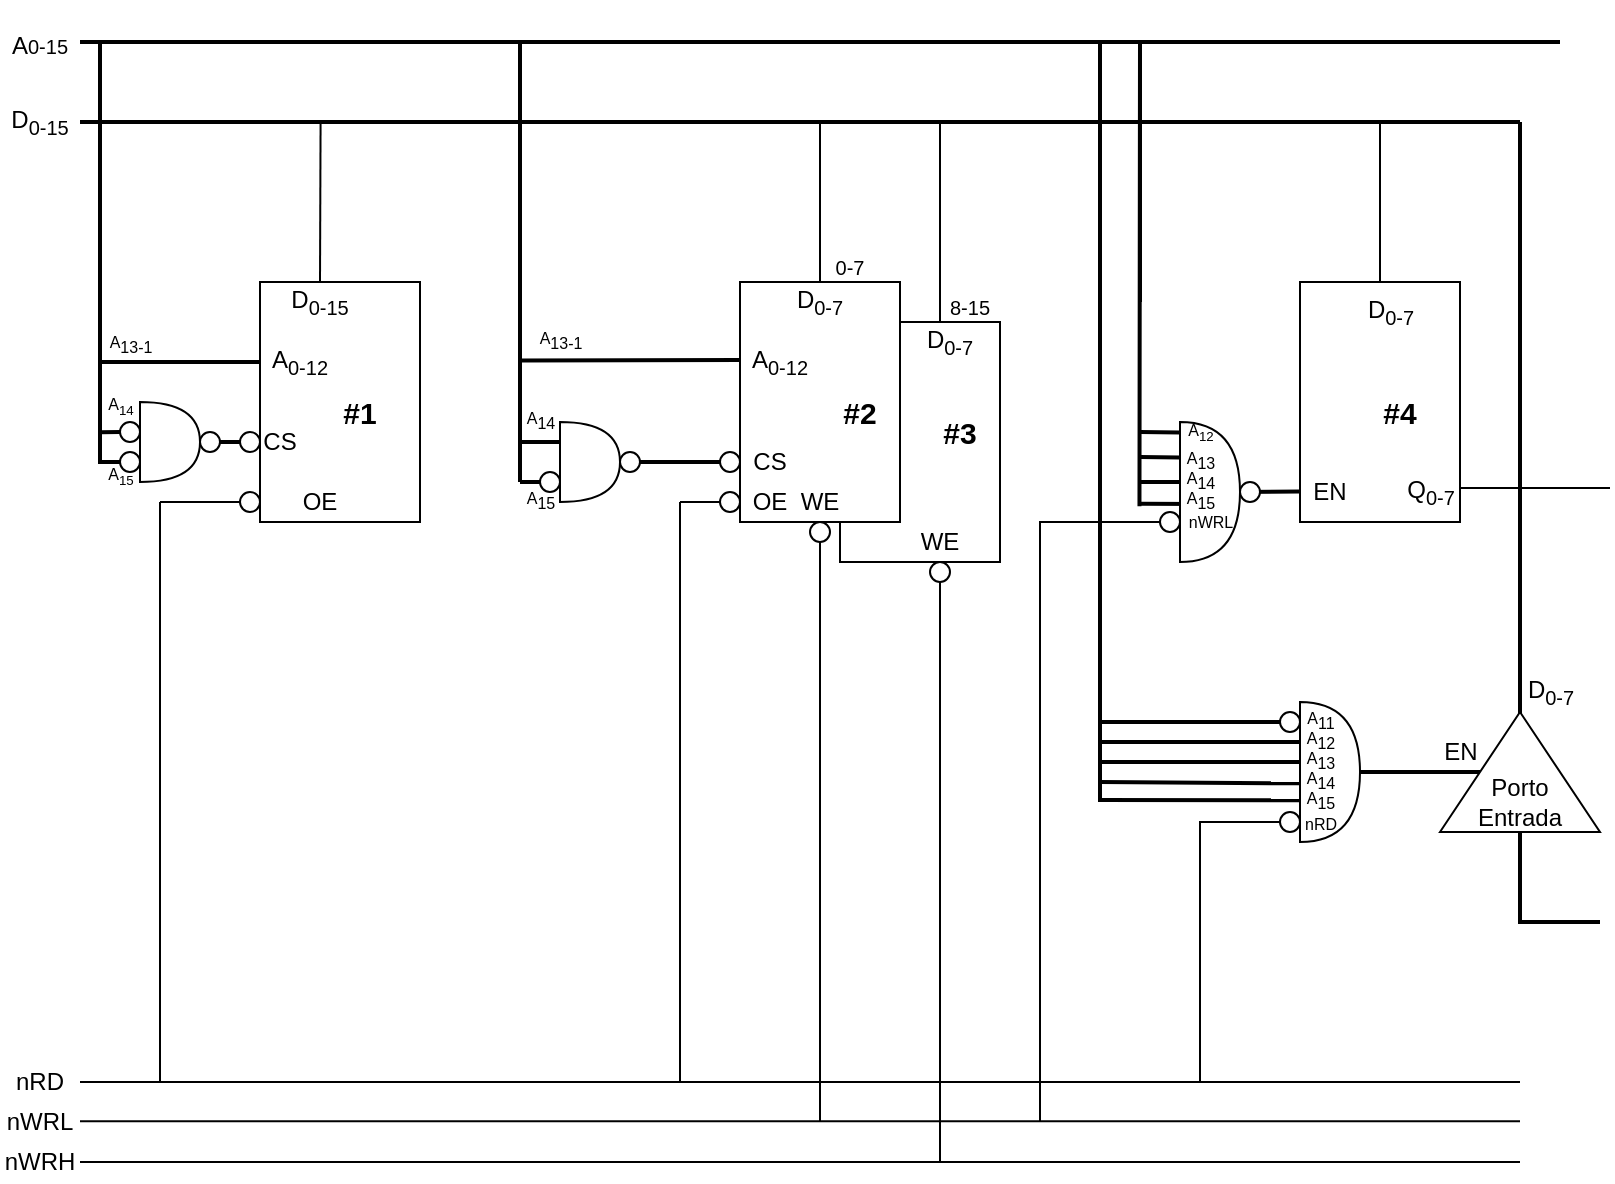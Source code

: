 <mxfile version="21.3.0" type="device">
  <diagram name="Page-1" id="R2PDrxdQ1mhhKWqaIksi">
    <mxGraphModel dx="1274" dy="756" grid="0" gridSize="10" guides="1" tooltips="1" connect="1" arrows="1" fold="1" page="0" pageScale="1" pageWidth="827" pageHeight="1169" math="0" shadow="0">
      <root>
        <mxCell id="0" />
        <mxCell id="1" parent="0" />
        <mxCell id="FfAWD8UeeB69dAOk08Cy-68" value="" style="endArrow=none;html=1;rounded=0;strokeWidth=2;entryX=0.003;entryY=0.429;entryDx=0;entryDy=0;entryPerimeter=0;" parent="1" edge="1" target="FfAWD8UeeB69dAOk08Cy-64">
          <mxGeometry width="50" height="50" relative="1" as="geometry">
            <mxPoint x="680" y="440" as="sourcePoint" />
            <mxPoint x="750" y="440" as="targetPoint" />
          </mxGeometry>
        </mxCell>
        <mxCell id="FfAWD8UeeB69dAOk08Cy-56" value="" style="endArrow=none;html=1;rounded=0;strokeWidth=2;exitX=1;exitY=0.5;exitDx=0;exitDy=0;exitPerimeter=0;entryX=-0.003;entryY=0.873;entryDx=0;entryDy=0;entryPerimeter=0;" parent="1" source="FfAWD8UeeB69dAOk08Cy-46" target="FfAWD8UeeB69dAOk08Cy-4" edge="1">
          <mxGeometry width="50" height="50" relative="1" as="geometry">
            <mxPoint x="765" y="289.31" as="sourcePoint" />
            <mxPoint x="760" y="295" as="targetPoint" />
          </mxGeometry>
        </mxCell>
        <mxCell id="FfAWD8UeeB69dAOk08Cy-53" value="" style="endArrow=none;html=1;rounded=0;strokeWidth=2;" parent="1" edge="1">
          <mxGeometry width="50" height="50" relative="1" as="geometry">
            <mxPoint x="700" y="300" as="sourcePoint" />
            <mxPoint x="730" y="300" as="targetPoint" />
          </mxGeometry>
        </mxCell>
        <mxCell id="FfAWD8UeeB69dAOk08Cy-54" value="" style="endArrow=none;html=1;rounded=0;strokeWidth=2;" parent="1" edge="1">
          <mxGeometry width="50" height="50" relative="1" as="geometry">
            <mxPoint x="700" y="287.5" as="sourcePoint" />
            <mxPoint x="730" y="287.84" as="targetPoint" />
          </mxGeometry>
        </mxCell>
        <mxCell id="FfAWD8UeeB69dAOk08Cy-52" value="" style="endArrow=none;html=1;rounded=0;strokeWidth=2;exitX=0.987;exitY=0.591;exitDx=0;exitDy=0;exitPerimeter=0;" parent="1" edge="1">
          <mxGeometry width="50" height="50" relative="1" as="geometry">
            <mxPoint x="699.74" y="310.854" as="sourcePoint" />
            <mxPoint x="730" y="311" as="targetPoint" />
          </mxGeometry>
        </mxCell>
        <mxCell id="FfAWD8UeeB69dAOk08Cy-1" value="" style="rounded=0;whiteSpace=wrap;html=1;" parent="1" vertex="1">
          <mxGeometry x="260" y="200" width="80" height="120" as="geometry" />
        </mxCell>
        <mxCell id="FfAWD8UeeB69dAOk08Cy-2" value="" style="rounded=0;whiteSpace=wrap;html=1;" parent="1" vertex="1">
          <mxGeometry x="550" y="220" width="80" height="120" as="geometry" />
        </mxCell>
        <mxCell id="FfAWD8UeeB69dAOk08Cy-3" value="" style="rounded=0;whiteSpace=wrap;html=1;" parent="1" vertex="1">
          <mxGeometry x="500" y="200" width="80" height="120" as="geometry" />
        </mxCell>
        <mxCell id="5RwMvg_xWtixHcQHssWJ-29" style="edgeStyle=orthogonalEdgeStyle;rounded=0;orthogonalLoop=1;jettySize=auto;html=1;exitX=1;exitY=0.75;exitDx=0;exitDy=0;endArrow=none;endFill=0;" parent="1" edge="1">
          <mxGeometry relative="1" as="geometry">
            <mxPoint x="935" y="303" as="targetPoint" />
            <mxPoint x="860" y="303" as="sourcePoint" />
          </mxGeometry>
        </mxCell>
        <mxCell id="FfAWD8UeeB69dAOk08Cy-4" value="" style="rounded=0;whiteSpace=wrap;html=1;" parent="1" vertex="1">
          <mxGeometry x="780" y="200" width="80" height="120" as="geometry" />
        </mxCell>
        <mxCell id="FfAWD8UeeB69dAOk08Cy-6" value="" style="strokeWidth=2;html=1;shape=mxgraph.flowchart.annotation_1;align=left;pointerEvents=1;" parent="1" vertex="1">
          <mxGeometry x="180" y="80" width="20" height="210" as="geometry" />
        </mxCell>
        <mxCell id="FfAWD8UeeB69dAOk08Cy-8" value="" style="endArrow=none;html=1;rounded=0;strokeWidth=2;" parent="1" edge="1">
          <mxGeometry width="50" height="50" relative="1" as="geometry">
            <mxPoint x="170" y="120" as="sourcePoint" />
            <mxPoint x="890" y="120" as="targetPoint" />
          </mxGeometry>
        </mxCell>
        <mxCell id="FfAWD8UeeB69dAOk08Cy-10" value="" style="endArrow=none;html=1;rounded=0;strokeWidth=2;" parent="1" edge="1">
          <mxGeometry width="50" height="50" relative="1" as="geometry">
            <mxPoint x="170" y="80" as="sourcePoint" />
            <mxPoint x="910" y="80" as="targetPoint" />
          </mxGeometry>
        </mxCell>
        <mxCell id="FfAWD8UeeB69dAOk08Cy-12" value="" style="endArrow=none;html=1;rounded=0;entryX=0.5;entryY=0;entryDx=0;entryDy=0;" parent="1" target="FfAWD8UeeB69dAOk08Cy-3" edge="1">
          <mxGeometry width="50" height="50" relative="1" as="geometry">
            <mxPoint x="540" y="120" as="sourcePoint" />
            <mxPoint x="440" y="190" as="targetPoint" />
          </mxGeometry>
        </mxCell>
        <mxCell id="FfAWD8UeeB69dAOk08Cy-13" value="" style="endArrow=none;html=1;rounded=0;entryX=0.5;entryY=0;entryDx=0;entryDy=0;" parent="1" edge="1">
          <mxGeometry width="50" height="50" relative="1" as="geometry">
            <mxPoint x="600" y="120" as="sourcePoint" />
            <mxPoint x="600" y="220" as="targetPoint" />
          </mxGeometry>
        </mxCell>
        <mxCell id="FfAWD8UeeB69dAOk08Cy-16" value="" style="strokeWidth=2;html=1;shape=mxgraph.flowchart.annotation_1;align=left;pointerEvents=1;" parent="1" vertex="1">
          <mxGeometry x="390" y="80" height="220" as="geometry" />
        </mxCell>
        <mxCell id="FfAWD8UeeB69dAOk08Cy-19" value="" style="endArrow=none;html=1;rounded=0;entryX=0.5;entryY=0;entryDx=0;entryDy=0;" parent="1" target="FfAWD8UeeB69dAOk08Cy-4" edge="1">
          <mxGeometry width="50" height="50" relative="1" as="geometry">
            <mxPoint x="820" y="120" as="sourcePoint" />
            <mxPoint x="809.29" y="200" as="targetPoint" />
          </mxGeometry>
        </mxCell>
        <mxCell id="FfAWD8UeeB69dAOk08Cy-20" value="" style="endArrow=none;html=1;rounded=0;entryX=0.5;entryY=0;entryDx=0;entryDy=0;strokeWidth=2;" parent="1" target="5RwMvg_xWtixHcQHssWJ-24" edge="1">
          <mxGeometry width="50" height="50" relative="1" as="geometry">
            <mxPoint x="890" y="120" as="sourcePoint" />
            <mxPoint x="890" y="360.0" as="targetPoint" />
          </mxGeometry>
        </mxCell>
        <mxCell id="FfAWD8UeeB69dAOk08Cy-21" value="" style="endArrow=none;html=1;rounded=0;" parent="1" edge="1">
          <mxGeometry width="50" height="50" relative="1" as="geometry">
            <mxPoint x="290.29" y="120" as="sourcePoint" />
            <mxPoint x="290" y="200" as="targetPoint" />
          </mxGeometry>
        </mxCell>
        <mxCell id="FfAWD8UeeB69dAOk08Cy-23" value="" style="endArrow=none;html=1;rounded=0;strokeWidth=2;exitX=0.5;exitY=0;exitDx=0;exitDy=0;exitPerimeter=0;entryX=0;entryY=0.5;entryDx=0;entryDy=0;" parent="1" source="FfAWD8UeeB69dAOk08Cy-27" target="OPhM1rb45kpCFRoYdec_-35" edge="1">
          <mxGeometry width="50" height="50" relative="1" as="geometry">
            <mxPoint x="210" y="240" as="sourcePoint" />
            <mxPoint x="250" y="240" as="targetPoint" />
          </mxGeometry>
        </mxCell>
        <mxCell id="FfAWD8UeeB69dAOk08Cy-26" value="" style="endArrow=none;html=1;rounded=0;strokeWidth=2;entryX=-0.006;entryY=0.665;entryDx=0;entryDy=0;entryPerimeter=0;" parent="1" source="5RwMvg_xWtixHcQHssWJ-45" target="FfAWD8UeeB69dAOk08Cy-1" edge="1">
          <mxGeometry width="50" height="50" relative="1" as="geometry">
            <mxPoint x="230" y="279.29" as="sourcePoint" />
            <mxPoint x="250" y="279" as="targetPoint" />
            <Array as="points" />
          </mxGeometry>
        </mxCell>
        <mxCell id="FfAWD8UeeB69dAOk08Cy-27" value="" style="strokeWidth=2;html=1;shape=mxgraph.flowchart.annotation_1;align=left;pointerEvents=1;" parent="1" vertex="1">
          <mxGeometry x="180" y="240" height="50" as="geometry" />
        </mxCell>
        <mxCell id="FfAWD8UeeB69dAOk08Cy-28" value="" style="endArrow=none;html=1;rounded=0;strokeWidth=2;exitX=0.121;exitY=0.737;exitDx=0;exitDy=0;exitPerimeter=0;" parent="1" source="FfAWD8UeeB69dAOk08Cy-24" edge="1">
          <mxGeometry width="50" height="50" relative="1" as="geometry">
            <mxPoint x="210" y="430" as="sourcePoint" />
            <mxPoint x="220" y="277" as="targetPoint" />
            <Array as="points" />
          </mxGeometry>
        </mxCell>
        <mxCell id="FfAWD8UeeB69dAOk08Cy-30" value="" style="endArrow=none;html=1;rounded=0;strokeWidth=2;" parent="1" source="FfAWD8UeeB69dAOk08Cy-34" target="FfAWD8UeeB69dAOk08Cy-24" edge="1">
          <mxGeometry width="50" height="50" relative="1" as="geometry">
            <mxPoint x="230" y="279.29" as="sourcePoint" />
            <mxPoint x="250" y="279" as="targetPoint" />
            <Array as="points" />
          </mxGeometry>
        </mxCell>
        <mxCell id="FfAWD8UeeB69dAOk08Cy-31" value="" style="endArrow=none;html=1;rounded=0;strokeWidth=2;exitX=0;exitY=0.703;exitDx=0;exitDy=0;exitPerimeter=0;entryX=0;entryY=0.5;entryDx=0;entryDy=0;" parent="1" source="FfAWD8UeeB69dAOk08Cy-27" target="FfAWD8UeeB69dAOk08Cy-33" edge="1">
          <mxGeometry width="50" height="50" relative="1" as="geometry">
            <mxPoint x="192" y="277" as="sourcePoint" />
            <mxPoint x="220" y="277" as="targetPoint" />
            <Array as="points" />
          </mxGeometry>
        </mxCell>
        <mxCell id="FfAWD8UeeB69dAOk08Cy-24" value="" style="shape=or;whiteSpace=wrap;html=1;" parent="1" vertex="1">
          <mxGeometry x="200" y="260" width="30" height="40" as="geometry" />
        </mxCell>
        <mxCell id="FfAWD8UeeB69dAOk08Cy-32" value="" style="ellipse;whiteSpace=wrap;html=1;aspect=fixed;" parent="1" vertex="1">
          <mxGeometry x="190" y="285" width="10" height="10" as="geometry" />
        </mxCell>
        <mxCell id="FfAWD8UeeB69dAOk08Cy-33" value="" style="ellipse;whiteSpace=wrap;html=1;aspect=fixed;" parent="1" vertex="1">
          <mxGeometry x="190" y="270" width="10" height="10" as="geometry" />
        </mxCell>
        <mxCell id="FfAWD8UeeB69dAOk08Cy-35" value="" style="endArrow=none;html=1;rounded=0;strokeWidth=2;" parent="1" target="FfAWD8UeeB69dAOk08Cy-34" edge="1">
          <mxGeometry width="50" height="50" relative="1" as="geometry">
            <mxPoint x="230" y="279.29" as="sourcePoint" />
            <mxPoint x="230" y="279" as="targetPoint" />
            <Array as="points" />
          </mxGeometry>
        </mxCell>
        <mxCell id="FfAWD8UeeB69dAOk08Cy-37" value="" style="shape=or;whiteSpace=wrap;html=1;" parent="1" vertex="1">
          <mxGeometry x="410" y="270" width="30" height="40" as="geometry" />
        </mxCell>
        <mxCell id="FfAWD8UeeB69dAOk08Cy-38" value="" style="endArrow=none;html=1;rounded=0;strokeWidth=2;" parent="1" edge="1">
          <mxGeometry width="50" height="50" relative="1" as="geometry">
            <mxPoint x="390" y="280" as="sourcePoint" />
            <mxPoint x="410" y="280" as="targetPoint" />
            <Array as="points">
              <mxPoint x="400" y="280" />
            </Array>
          </mxGeometry>
        </mxCell>
        <mxCell id="FD9hYb9DDB--mBPRf5bZ-8" style="edgeStyle=orthogonalEdgeStyle;rounded=0;orthogonalLoop=1;jettySize=auto;html=1;endArrow=none;endFill=0;strokeWidth=2;" edge="1" parent="1" source="FfAWD8UeeB69dAOk08Cy-39">
          <mxGeometry relative="1" as="geometry">
            <mxPoint x="390" y="300" as="targetPoint" />
            <Array as="points">
              <mxPoint x="390" y="300" />
              <mxPoint x="390" y="300" />
            </Array>
          </mxGeometry>
        </mxCell>
        <mxCell id="FfAWD8UeeB69dAOk08Cy-39" value="" style="ellipse;whiteSpace=wrap;html=1;aspect=fixed;" parent="1" vertex="1">
          <mxGeometry x="400" y="295" width="10" height="10" as="geometry" />
        </mxCell>
        <mxCell id="FfAWD8UeeB69dAOk08Cy-45" value="" style="endArrow=none;html=1;rounded=0;strokeWidth=2;exitX=0.5;exitY=0;exitDx=0;exitDy=0;exitPerimeter=0;" parent="1" edge="1">
          <mxGeometry width="50" height="50" relative="1" as="geometry">
            <mxPoint x="390" y="239.31" as="sourcePoint" />
            <mxPoint x="500" y="239" as="targetPoint" />
          </mxGeometry>
        </mxCell>
        <mxCell id="FfAWD8UeeB69dAOk08Cy-50" value="" style="endArrow=none;html=1;rounded=0;strokeWidth=2;entryX=0;entryY=1;entryDx=0;entryDy=0;entryPerimeter=0;exitX=0.987;exitY=0.589;exitDx=0;exitDy=0;exitPerimeter=0;" parent="1" edge="1">
          <mxGeometry width="50" height="50" relative="1" as="geometry">
            <mxPoint x="699.74" y="312.066" as="sourcePoint" />
            <mxPoint x="700" y="210" as="targetPoint" />
            <Array as="points">
              <mxPoint x="700" y="80" />
            </Array>
          </mxGeometry>
        </mxCell>
        <mxCell id="FfAWD8UeeB69dAOk08Cy-61" value="" style="endArrow=none;html=1;rounded=0;strokeWidth=2;entryX=-0.007;entryY=0.581;entryDx=0;entryDy=0;entryPerimeter=0;" parent="1" edge="1" target="FfAWD8UeeB69dAOk08Cy-64">
          <mxGeometry width="50" height="50" relative="1" as="geometry">
            <mxPoint x="680" y="450" as="sourcePoint" />
            <mxPoint x="780" y="450.9" as="targetPoint" />
          </mxGeometry>
        </mxCell>
        <mxCell id="FfAWD8UeeB69dAOk08Cy-62" value="" style="endArrow=none;html=1;rounded=0;strokeWidth=2;entryX=0.007;entryY=0.286;entryDx=0;entryDy=0;entryPerimeter=0;" parent="1" edge="1" target="FfAWD8UeeB69dAOk08Cy-64">
          <mxGeometry width="50" height="50" relative="1" as="geometry">
            <mxPoint x="680" y="430" as="sourcePoint" />
            <mxPoint x="780" y="434.81" as="targetPoint" />
            <Array as="points">
              <mxPoint x="730" y="430" />
            </Array>
          </mxGeometry>
        </mxCell>
        <mxCell id="FfAWD8UeeB69dAOk08Cy-63" value="" style="endArrow=none;html=1;rounded=0;strokeWidth=2;" parent="1" edge="1">
          <mxGeometry width="50" height="50" relative="1" as="geometry">
            <mxPoint x="680" y="459" as="sourcePoint" />
            <mxPoint x="787.52" y="459.15" as="targetPoint" />
          </mxGeometry>
        </mxCell>
        <mxCell id="FfAWD8UeeB69dAOk08Cy-64" value="" style="shape=or;whiteSpace=wrap;html=1;" parent="1" vertex="1">
          <mxGeometry x="780" y="410" width="30" height="70" as="geometry" />
        </mxCell>
        <mxCell id="OPhM1rb45kpCFRoYdec_-1" value="" style="endArrow=none;html=1;rounded=0;" parent="1" edge="1">
          <mxGeometry width="50" height="50" relative="1" as="geometry">
            <mxPoint x="890" y="600" as="sourcePoint" />
            <mxPoint x="170" y="600" as="targetPoint" />
          </mxGeometry>
        </mxCell>
        <mxCell id="OPhM1rb45kpCFRoYdec_-2" value="" style="endArrow=none;html=1;rounded=0;" parent="1" edge="1">
          <mxGeometry width="50" height="50" relative="1" as="geometry">
            <mxPoint x="890" y="619.57" as="sourcePoint" />
            <mxPoint x="170" y="619.57" as="targetPoint" />
          </mxGeometry>
        </mxCell>
        <mxCell id="OPhM1rb45kpCFRoYdec_-3" value="" style="endArrow=none;html=1;rounded=0;" parent="1" edge="1">
          <mxGeometry width="50" height="50" relative="1" as="geometry">
            <mxPoint x="890" y="640" as="sourcePoint" />
            <mxPoint x="170" y="640" as="targetPoint" />
          </mxGeometry>
        </mxCell>
        <mxCell id="OPhM1rb45kpCFRoYdec_-4" value="nRD" style="text;html=1;strokeColor=none;fillColor=none;align=center;verticalAlign=middle;whiteSpace=wrap;rounded=0;" parent="1" vertex="1">
          <mxGeometry x="130" y="590" width="40" height="20" as="geometry" />
        </mxCell>
        <mxCell id="OPhM1rb45kpCFRoYdec_-5" value="nWRL" style="text;html=1;strokeColor=none;fillColor=none;align=center;verticalAlign=middle;whiteSpace=wrap;rounded=0;" parent="1" vertex="1">
          <mxGeometry x="130" y="610" width="40" height="20" as="geometry" />
        </mxCell>
        <mxCell id="OPhM1rb45kpCFRoYdec_-6" value="nWRH" style="text;html=1;strokeColor=none;fillColor=none;align=center;verticalAlign=middle;whiteSpace=wrap;rounded=0;" parent="1" vertex="1">
          <mxGeometry x="130" y="630" width="40" height="20" as="geometry" />
        </mxCell>
        <mxCell id="OPhM1rb45kpCFRoYdec_-8" value="&lt;p class=&quot;MsoNormal&quot;&gt;D&lt;sub&gt;0-15&lt;/sub&gt;&lt;/p&gt;" style="text;html=1;strokeColor=none;fillColor=none;align=center;verticalAlign=middle;whiteSpace=wrap;rounded=0;" parent="1" vertex="1">
          <mxGeometry x="130" y="110" width="40" height="20" as="geometry" />
        </mxCell>
        <mxCell id="OPhM1rb45kpCFRoYdec_-9" value="&lt;p class=&quot;MsoNormal&quot;&gt;&lt;sub&gt;&lt;span style=&quot;font-size: 12px;&quot;&gt;A&lt;/span&gt;0-15&lt;/sub&gt;&lt;/p&gt;" style="text;html=1;strokeColor=none;fillColor=none;align=center;verticalAlign=middle;whiteSpace=wrap;rounded=0;" parent="1" vertex="1">
          <mxGeometry x="130" y="70" width="40" height="20" as="geometry" />
        </mxCell>
        <mxCell id="OPhM1rb45kpCFRoYdec_-10" value="" style="endArrow=none;html=1;rounded=0;" parent="1" edge="1">
          <mxGeometry width="50" height="50" relative="1" as="geometry">
            <mxPoint x="210" y="600" as="sourcePoint" />
            <mxPoint x="210" y="310" as="targetPoint" />
          </mxGeometry>
        </mxCell>
        <mxCell id="OPhM1rb45kpCFRoYdec_-11" value="" style="endArrow=none;html=1;rounded=0;" parent="1" source="OPhM1rb45kpCFRoYdec_-12" edge="1">
          <mxGeometry width="50" height="50" relative="1" as="geometry">
            <mxPoint x="210" y="310" as="sourcePoint" />
            <mxPoint x="250" y="310" as="targetPoint" />
          </mxGeometry>
        </mxCell>
        <mxCell id="OPhM1rb45kpCFRoYdec_-13" value="" style="endArrow=none;html=1;rounded=0;" parent="1" target="OPhM1rb45kpCFRoYdec_-22" edge="1" source="OPhM1rb45kpCFRoYdec_-12">
          <mxGeometry width="50" height="50" relative="1" as="geometry">
            <mxPoint x="210" y="310" as="sourcePoint" />
            <mxPoint x="255" y="315" as="targetPoint" />
          </mxGeometry>
        </mxCell>
        <mxCell id="OPhM1rb45kpCFRoYdec_-14" value="" style="endArrow=none;html=1;rounded=0;" parent="1" source="OPhM1rb45kpCFRoYdec_-25" edge="1">
          <mxGeometry width="50" height="50" relative="1" as="geometry">
            <mxPoint x="540" y="620" as="sourcePoint" />
            <mxPoint x="539.57" y="320" as="targetPoint" />
          </mxGeometry>
        </mxCell>
        <mxCell id="OPhM1rb45kpCFRoYdec_-17" value="&lt;sub&gt;0-7&lt;/sub&gt;" style="text;html=1;strokeColor=none;fillColor=none;align=center;verticalAlign=middle;whiteSpace=wrap;rounded=0;" parent="1" vertex="1">
          <mxGeometry x="540" y="185" width="30" height="10" as="geometry" />
        </mxCell>
        <mxCell id="OPhM1rb45kpCFRoYdec_-18" value="&lt;sub&gt;8-15&lt;/sub&gt;" style="text;html=1;strokeColor=none;fillColor=none;align=center;verticalAlign=middle;whiteSpace=wrap;rounded=0;" parent="1" vertex="1">
          <mxGeometry x="600" y="200" width="30" height="20" as="geometry" />
        </mxCell>
        <mxCell id="OPhM1rb45kpCFRoYdec_-21" value="CS" style="text;html=1;strokeColor=none;fillColor=none;align=center;verticalAlign=middle;whiteSpace=wrap;rounded=0;" parent="1" vertex="1">
          <mxGeometry x="240" y="265" width="60" height="30" as="geometry" />
        </mxCell>
        <mxCell id="OPhM1rb45kpCFRoYdec_-22" value="OE" style="text;html=1;strokeColor=none;fillColor=none;align=center;verticalAlign=middle;whiteSpace=wrap;rounded=0;" parent="1" vertex="1">
          <mxGeometry x="260" y="295" width="60" height="30" as="geometry" />
        </mxCell>
        <mxCell id="OPhM1rb45kpCFRoYdec_-23" value="OE" style="text;html=1;strokeColor=none;fillColor=none;align=center;verticalAlign=middle;whiteSpace=wrap;rounded=0;" parent="1" vertex="1">
          <mxGeometry x="500" y="300" width="30" height="20" as="geometry" />
        </mxCell>
        <mxCell id="OPhM1rb45kpCFRoYdec_-24" value="CS" style="text;html=1;strokeColor=none;fillColor=none;align=center;verticalAlign=middle;whiteSpace=wrap;rounded=0;" parent="1" vertex="1">
          <mxGeometry x="500" y="280" width="30" height="20" as="geometry" />
        </mxCell>
        <mxCell id="OPhM1rb45kpCFRoYdec_-26" value="" style="endArrow=none;html=1;rounded=0;" parent="1" target="OPhM1rb45kpCFRoYdec_-25" edge="1">
          <mxGeometry width="50" height="50" relative="1" as="geometry">
            <mxPoint x="540" y="620" as="sourcePoint" />
            <mxPoint x="539.57" y="320" as="targetPoint" />
          </mxGeometry>
        </mxCell>
        <mxCell id="OPhM1rb45kpCFRoYdec_-25" value="" style="ellipse;whiteSpace=wrap;html=1;aspect=fixed;" parent="1" vertex="1">
          <mxGeometry x="535" y="320" width="10" height="10" as="geometry" />
        </mxCell>
        <mxCell id="OPhM1rb45kpCFRoYdec_-28" value="" style="endArrow=none;html=1;rounded=0;" parent="1" target="OPhM1rb45kpCFRoYdec_-27" edge="1">
          <mxGeometry width="50" height="50" relative="1" as="geometry">
            <mxPoint x="600" y="640" as="sourcePoint" />
            <mxPoint x="594" y="340" as="targetPoint" />
          </mxGeometry>
        </mxCell>
        <mxCell id="OPhM1rb45kpCFRoYdec_-27" value="" style="ellipse;whiteSpace=wrap;html=1;aspect=fixed;" parent="1" vertex="1">
          <mxGeometry x="595" y="340" width="10" height="10" as="geometry" />
        </mxCell>
        <mxCell id="OPhM1rb45kpCFRoYdec_-29" value="WE" style="text;html=1;strokeColor=none;fillColor=none;align=center;verticalAlign=middle;whiteSpace=wrap;rounded=0;" parent="1" vertex="1">
          <mxGeometry x="525" y="300" width="30" height="20" as="geometry" />
        </mxCell>
        <mxCell id="OPhM1rb45kpCFRoYdec_-30" value="WE" style="text;html=1;strokeColor=none;fillColor=none;align=center;verticalAlign=middle;whiteSpace=wrap;rounded=0;" parent="1" vertex="1">
          <mxGeometry x="585" y="320" width="30" height="20" as="geometry" />
        </mxCell>
        <mxCell id="OPhM1rb45kpCFRoYdec_-31" value="&lt;p class=&quot;MsoNormal&quot;&gt;D&lt;sub&gt;0-15&lt;/sub&gt;&lt;/p&gt;" style="text;html=1;strokeColor=none;fillColor=none;align=center;verticalAlign=middle;whiteSpace=wrap;rounded=0;" parent="1" vertex="1">
          <mxGeometry x="270" y="200" width="40" height="20" as="geometry" />
        </mxCell>
        <mxCell id="OPhM1rb45kpCFRoYdec_-32" value="&lt;p class=&quot;MsoNormal&quot;&gt;D&lt;sub&gt;0-7&lt;/sub&gt;&lt;/p&gt;" style="text;html=1;strokeColor=none;fillColor=none;align=center;verticalAlign=middle;whiteSpace=wrap;rounded=0;" parent="1" vertex="1">
          <mxGeometry x="520" y="200" width="40" height="20" as="geometry" />
        </mxCell>
        <mxCell id="OPhM1rb45kpCFRoYdec_-33" value="&lt;p class=&quot;MsoNormal&quot;&gt;D&lt;sub&gt;0-7&lt;/sub&gt;&lt;/p&gt;" style="text;html=1;strokeColor=none;fillColor=none;align=center;verticalAlign=middle;whiteSpace=wrap;rounded=0;" parent="1" vertex="1">
          <mxGeometry x="590" y="220" width="30" height="20" as="geometry" />
        </mxCell>
        <mxCell id="OPhM1rb45kpCFRoYdec_-35" value="&lt;p class=&quot;MsoNormal&quot;&gt;A&lt;sub&gt;0-12&lt;/sub&gt;&lt;/p&gt;" style="text;html=1;strokeColor=none;fillColor=none;align=center;verticalAlign=middle;whiteSpace=wrap;rounded=0;" parent="1" vertex="1">
          <mxGeometry x="260" y="230" width="40" height="20" as="geometry" />
        </mxCell>
        <mxCell id="OPhM1rb45kpCFRoYdec_-36" value="&lt;p class=&quot;MsoNormal&quot;&gt;A&lt;sub&gt;0-12&lt;/sub&gt;&lt;/p&gt;" style="text;html=1;strokeColor=none;fillColor=none;align=center;verticalAlign=middle;whiteSpace=wrap;rounded=0;" parent="1" vertex="1">
          <mxGeometry x="500" y="230" width="40" height="20" as="geometry" />
        </mxCell>
        <mxCell id="OPhM1rb45kpCFRoYdec_-37" value="&lt;b&gt;&lt;font style=&quot;font-size: 15px;&quot;&gt;#1&lt;/font&gt;&lt;/b&gt;" style="text;html=1;strokeColor=none;fillColor=none;align=center;verticalAlign=middle;whiteSpace=wrap;rounded=0;" parent="1" vertex="1">
          <mxGeometry x="280" y="250" width="60" height="30" as="geometry" />
        </mxCell>
        <mxCell id="OPhM1rb45kpCFRoYdec_-38" value="&lt;b&gt;&lt;font style=&quot;font-size: 15px;&quot;&gt;#2&lt;/font&gt;&lt;/b&gt;" style="text;html=1;strokeColor=none;fillColor=none;align=center;verticalAlign=middle;whiteSpace=wrap;rounded=0;" parent="1" vertex="1">
          <mxGeometry x="530" y="250" width="60" height="30" as="geometry" />
        </mxCell>
        <mxCell id="OPhM1rb45kpCFRoYdec_-39" value="&lt;b&gt;&lt;font style=&quot;font-size: 15px;&quot;&gt;#3&lt;/font&gt;&lt;/b&gt;" style="text;html=1;strokeColor=none;fillColor=none;align=center;verticalAlign=middle;whiteSpace=wrap;rounded=0;" parent="1" vertex="1">
          <mxGeometry x="580" y="260" width="60" height="30" as="geometry" />
        </mxCell>
        <mxCell id="OPhM1rb45kpCFRoYdec_-40" value="&lt;b&gt;&lt;font style=&quot;font-size: 15px;&quot;&gt;#4&lt;/font&gt;&lt;/b&gt;" style="text;html=1;strokeColor=none;fillColor=none;align=center;verticalAlign=middle;whiteSpace=wrap;rounded=0;" parent="1" vertex="1">
          <mxGeometry x="800" y="250" width="60" height="30" as="geometry" />
        </mxCell>
        <mxCell id="5RwMvg_xWtixHcQHssWJ-1" value="EN" style="text;html=1;strokeColor=none;fillColor=none;align=center;verticalAlign=middle;whiteSpace=wrap;rounded=0;" parent="1" vertex="1">
          <mxGeometry x="765" y="285" width="60" height="40" as="geometry" />
        </mxCell>
        <mxCell id="5RwMvg_xWtixHcQHssWJ-3" value="" style="endArrow=none;html=1;rounded=0;strokeWidth=2;" parent="1" edge="1">
          <mxGeometry width="50" height="50" relative="1" as="geometry">
            <mxPoint x="700" y="275" as="sourcePoint" />
            <mxPoint x="730" y="275.34" as="targetPoint" />
          </mxGeometry>
        </mxCell>
        <mxCell id="FfAWD8UeeB69dAOk08Cy-46" value="" style="shape=or;whiteSpace=wrap;html=1;" parent="1" vertex="1">
          <mxGeometry x="720" y="270" width="30" height="70" as="geometry" />
        </mxCell>
        <mxCell id="5RwMvg_xWtixHcQHssWJ-5" value="" style="endArrow=none;html=1;rounded=0;strokeWidth=2;" parent="1" target="FfAWD8UeeB69dAOk08Cy-55" edge="1">
          <mxGeometry width="50" height="50" relative="1" as="geometry">
            <mxPoint x="680" y="420" as="sourcePoint" />
            <mxPoint x="730" y="265" as="targetPoint" />
            <Array as="points" />
          </mxGeometry>
        </mxCell>
        <mxCell id="FfAWD8UeeB69dAOk08Cy-55" value="" style="ellipse;whiteSpace=wrap;html=1;aspect=fixed;" parent="1" vertex="1">
          <mxGeometry x="770" y="415" width="10" height="10" as="geometry" />
        </mxCell>
        <mxCell id="5RwMvg_xWtixHcQHssWJ-6" value="A&lt;sub style=&quot;font-size: 8px;&quot;&gt;15&lt;/sub&gt;" style="text;html=1;align=center;verticalAlign=middle;resizable=0;points=[];autosize=1;strokeColor=none;fillColor=none;fontSize=8;" parent="1" vertex="1">
          <mxGeometry x="710" y="295" width="40" height="30" as="geometry" />
        </mxCell>
        <mxCell id="5RwMvg_xWtixHcQHssWJ-7" value="A&lt;sub style=&quot;font-size: 8px;&quot;&gt;14&lt;/sub&gt;" style="text;html=1;align=center;verticalAlign=middle;resizable=0;points=[];autosize=1;strokeColor=none;fillColor=none;fontSize=8;" parent="1" vertex="1">
          <mxGeometry x="710" y="285" width="40" height="30" as="geometry" />
        </mxCell>
        <mxCell id="5RwMvg_xWtixHcQHssWJ-8" value="A&lt;sub style=&quot;font-size: 8px;&quot;&gt;13&lt;br&gt;&lt;/sub&gt;" style="text;html=1;align=center;verticalAlign=middle;resizable=0;points=[];autosize=1;strokeColor=none;fillColor=none;fontSize=8;" parent="1" vertex="1">
          <mxGeometry x="710" y="275" width="40" height="30" as="geometry" />
        </mxCell>
        <mxCell id="5RwMvg_xWtixHcQHssWJ-9" value="A&lt;sub&gt;12&lt;/sub&gt;" style="text;html=1;align=center;verticalAlign=middle;resizable=0;points=[];autosize=1;strokeColor=none;fillColor=none;fontSize=8;" parent="1" vertex="1">
          <mxGeometry x="710" y="260" width="40" height="30" as="geometry" />
        </mxCell>
        <mxCell id="5RwMvg_xWtixHcQHssWJ-10" value="A&lt;sub style=&quot;font-size: 8px;&quot;&gt;11&lt;/sub&gt;" style="text;html=1;align=center;verticalAlign=middle;resizable=0;points=[];autosize=1;strokeColor=none;fillColor=none;fontSize=8;" parent="1" vertex="1">
          <mxGeometry x="770" y="405" width="40" height="30" as="geometry" />
        </mxCell>
        <mxCell id="5RwMvg_xWtixHcQHssWJ-11" value="" style="endArrow=none;html=1;rounded=0;strokeWidth=2;" parent="1" edge="1">
          <mxGeometry width="50" height="50" relative="1" as="geometry">
            <mxPoint x="680" y="460" as="sourcePoint" />
            <mxPoint x="680" y="80" as="targetPoint" />
          </mxGeometry>
        </mxCell>
        <mxCell id="5RwMvg_xWtixHcQHssWJ-12" value="A&lt;sub style=&quot;font-size: 8px;&quot;&gt;12&lt;/sub&gt;" style="text;html=1;align=center;verticalAlign=middle;resizable=0;points=[];autosize=1;strokeColor=none;fillColor=none;fontSize=8;" parent="1" vertex="1">
          <mxGeometry x="770" y="415" width="40" height="30" as="geometry" />
        </mxCell>
        <mxCell id="5RwMvg_xWtixHcQHssWJ-13" value="A&lt;sub style=&quot;font-size: 8px;&quot;&gt;13&lt;/sub&gt;" style="text;html=1;align=center;verticalAlign=middle;resizable=0;points=[];autosize=1;strokeColor=none;fillColor=none;fontSize=8;" parent="1" vertex="1">
          <mxGeometry x="770" y="425" width="40" height="30" as="geometry" />
        </mxCell>
        <mxCell id="5RwMvg_xWtixHcQHssWJ-14" value="A&lt;sub style=&quot;font-size: 8px;&quot;&gt;14&lt;/sub&gt;" style="text;html=1;align=center;verticalAlign=middle;resizable=0;points=[];autosize=1;strokeColor=none;fillColor=none;fontSize=8;" parent="1" vertex="1">
          <mxGeometry x="770" y="435" width="40" height="30" as="geometry" />
        </mxCell>
        <mxCell id="5RwMvg_xWtixHcQHssWJ-15" value="A&lt;sub style=&quot;font-size: 8px;&quot;&gt;15&lt;/sub&gt;" style="text;html=1;align=center;verticalAlign=middle;resizable=0;points=[];autosize=1;strokeColor=none;fillColor=none;fontSize=8;" parent="1" vertex="1">
          <mxGeometry x="770" y="445" width="40" height="30" as="geometry" />
        </mxCell>
        <mxCell id="5RwMvg_xWtixHcQHssWJ-18" value="" style="endArrow=none;html=1;rounded=0;strokeWidth=2;" parent="1" edge="1">
          <mxGeometry width="50" height="50" relative="1" as="geometry">
            <mxPoint x="810" y="449.89" as="sourcePoint" />
            <mxPoint x="810" y="450" as="targetPoint" />
          </mxGeometry>
        </mxCell>
        <mxCell id="5RwMvg_xWtixHcQHssWJ-20" value="" style="endArrow=none;html=1;rounded=0;strokeWidth=2;entryX=0.5;entryY=1;entryDx=0;entryDy=0;" parent="1" target="5RwMvg_xWtixHcQHssWJ-25" edge="1">
          <mxGeometry width="50" height="50" relative="1" as="geometry">
            <mxPoint x="869" y="450" as="sourcePoint" />
            <mxPoint x="847.5" y="449.89" as="targetPoint" />
          </mxGeometry>
        </mxCell>
        <mxCell id="5RwMvg_xWtixHcQHssWJ-21" value="" style="ellipse;whiteSpace=wrap;html=1;aspect=fixed;" parent="1" vertex="1">
          <mxGeometry x="750" y="300" width="10" height="10" as="geometry" />
        </mxCell>
        <mxCell id="5RwMvg_xWtixHcQHssWJ-23" value="D&lt;sub&gt;0-7&lt;/sub&gt;" style="text;html=1;align=center;verticalAlign=middle;resizable=0;points=[];autosize=1;strokeColor=none;fillColor=none;" parent="1" vertex="1">
          <mxGeometry x="800" y="200" width="50" height="30" as="geometry" />
        </mxCell>
        <mxCell id="5RwMvg_xWtixHcQHssWJ-27" style="edgeStyle=orthogonalEdgeStyle;rounded=0;orthogonalLoop=1;jettySize=auto;html=1;exitX=0.95;exitY=0.5;exitDx=0;exitDy=0;endArrow=none;endFill=0;strokeWidth=2;exitPerimeter=0;" parent="1" source="5RwMvg_xWtixHcQHssWJ-25" edge="1">
          <mxGeometry relative="1" as="geometry">
            <mxPoint x="930" y="520" as="targetPoint" />
            <Array as="points">
              <mxPoint x="890" y="520" />
            </Array>
          </mxGeometry>
        </mxCell>
        <mxCell id="5RwMvg_xWtixHcQHssWJ-25" value="" style="triangle;whiteSpace=wrap;html=1;direction=north;" parent="1" vertex="1">
          <mxGeometry x="850" y="415" width="80" height="60" as="geometry" />
        </mxCell>
        <mxCell id="5RwMvg_xWtixHcQHssWJ-24" value="Porto Entrada" style="text;html=1;strokeColor=none;fillColor=none;align=center;verticalAlign=middle;whiteSpace=wrap;rounded=0;" parent="1" vertex="1">
          <mxGeometry x="860" y="445" width="60" height="30" as="geometry" />
        </mxCell>
        <mxCell id="5RwMvg_xWtixHcQHssWJ-26" value="" style="endArrow=none;html=1;rounded=0;strokeWidth=2;entryX=0.5;entryY=0;entryDx=0;entryDy=0;exitX=1;exitY=0.5;exitDx=0;exitDy=0;exitPerimeter=0;" parent="1" target="5RwMvg_xWtixHcQHssWJ-25" edge="1" source="FfAWD8UeeB69dAOk08Cy-64">
          <mxGeometry width="50" height="50" relative="1" as="geometry">
            <mxPoint x="810" y="450" as="sourcePoint" />
            <mxPoint x="859" y="450" as="targetPoint" />
          </mxGeometry>
        </mxCell>
        <mxCell id="5RwMvg_xWtixHcQHssWJ-28" value="EN" style="text;html=1;align=center;verticalAlign=middle;resizable=0;points=[];autosize=1;strokeColor=none;fillColor=none;" parent="1" vertex="1">
          <mxGeometry x="840" y="420" width="40" height="30" as="geometry" />
        </mxCell>
        <mxCell id="5RwMvg_xWtixHcQHssWJ-30" value="Q&lt;sub&gt;0-7&lt;/sub&gt;" style="text;html=1;align=center;verticalAlign=middle;resizable=0;points=[];autosize=1;strokeColor=none;fillColor=none;" parent="1" vertex="1">
          <mxGeometry x="820" y="290" width="50" height="30" as="geometry" />
        </mxCell>
        <mxCell id="5RwMvg_xWtixHcQHssWJ-32" value="D&lt;sub&gt;0-7&lt;/sub&gt;" style="text;html=1;align=center;verticalAlign=middle;resizable=0;points=[];autosize=1;strokeColor=none;fillColor=none;" parent="1" vertex="1">
          <mxGeometry x="880" y="390" width="50" height="30" as="geometry" />
        </mxCell>
        <mxCell id="5RwMvg_xWtixHcQHssWJ-33" value="" style="endArrow=none;html=1;rounded=0;" parent="1" edge="1">
          <mxGeometry width="50" height="50" relative="1" as="geometry">
            <mxPoint x="730" y="600" as="sourcePoint" />
            <mxPoint x="780" y="470" as="targetPoint" />
            <Array as="points">
              <mxPoint x="730" y="470" />
            </Array>
          </mxGeometry>
        </mxCell>
        <mxCell id="5RwMvg_xWtixHcQHssWJ-34" value="" style="endArrow=none;html=1;rounded=0;entryX=0;entryY=0.5;entryDx=0;entryDy=0;" parent="1" target="5RwMvg_xWtixHcQHssWJ-38" edge="1">
          <mxGeometry width="50" height="50" relative="1" as="geometry">
            <mxPoint x="650" y="620" as="sourcePoint" />
            <mxPoint x="510" y="460" as="targetPoint" />
            <Array as="points">
              <mxPoint x="650" y="320" />
            </Array>
          </mxGeometry>
        </mxCell>
        <mxCell id="5RwMvg_xWtixHcQHssWJ-35" value="nWRL" style="text;html=1;align=center;verticalAlign=middle;resizable=0;points=[];autosize=1;strokeColor=none;fillColor=none;fontSize=8;" parent="1" vertex="1">
          <mxGeometry x="710" y="310" width="50" height="20" as="geometry" />
        </mxCell>
        <mxCell id="5RwMvg_xWtixHcQHssWJ-36" value="&lt;font style=&quot;font-size: 8px;&quot;&gt;nRD&lt;/font&gt;" style="text;html=1;align=center;verticalAlign=middle;resizable=0;points=[];autosize=1;strokeColor=none;fillColor=none;" parent="1" vertex="1">
          <mxGeometry x="770" y="455" width="40" height="30" as="geometry" />
        </mxCell>
        <mxCell id="5RwMvg_xWtixHcQHssWJ-37" value="" style="ellipse;whiteSpace=wrap;html=1;aspect=fixed;" parent="1" vertex="1">
          <mxGeometry x="770" y="465" width="10" height="10" as="geometry" />
        </mxCell>
        <mxCell id="5RwMvg_xWtixHcQHssWJ-38" value="" style="ellipse;whiteSpace=wrap;html=1;aspect=fixed;" parent="1" vertex="1">
          <mxGeometry x="710" y="315" width="10" height="10" as="geometry" />
        </mxCell>
        <mxCell id="5RwMvg_xWtixHcQHssWJ-40" value="" style="endArrow=none;html=1;rounded=0;strokeWidth=2;entryX=0;entryY=0.5;entryDx=0;entryDy=0;" parent="1" target="5RwMvg_xWtixHcQHssWJ-39" edge="1">
          <mxGeometry width="50" height="50" relative="1" as="geometry">
            <mxPoint x="440" y="290" as="sourcePoint" />
            <mxPoint x="500" y="291" as="targetPoint" />
            <Array as="points" />
          </mxGeometry>
        </mxCell>
        <mxCell id="5RwMvg_xWtixHcQHssWJ-39" value="" style="ellipse;whiteSpace=wrap;html=1;aspect=fixed;" parent="1" vertex="1">
          <mxGeometry x="440" y="285" width="10" height="10" as="geometry" />
        </mxCell>
        <mxCell id="5RwMvg_xWtixHcQHssWJ-41" value="A&lt;sub style=&quot;font-size: 8px;&quot;&gt;13-1&lt;/sub&gt;" style="text;html=1;align=center;verticalAlign=middle;resizable=0;points=[];autosize=1;strokeColor=none;fillColor=none;fontSize=8;" parent="1" vertex="1">
          <mxGeometry x="175" y="217" width="40" height="30" as="geometry" />
        </mxCell>
        <mxCell id="5RwMvg_xWtixHcQHssWJ-42" value="&lt;font style=&quot;font-size: 8px;&quot;&gt;A&lt;sub&gt;14&lt;/sub&gt;&lt;/font&gt;" style="text;html=1;align=center;verticalAlign=middle;resizable=0;points=[];autosize=1;strokeColor=none;fillColor=none;" parent="1" vertex="1">
          <mxGeometry x="170" y="245" width="40" height="30" as="geometry" />
        </mxCell>
        <mxCell id="5RwMvg_xWtixHcQHssWJ-43" value="&lt;font style=&quot;font-size: 8px;&quot;&gt;A&lt;sub&gt;15&lt;/sub&gt;&lt;/font&gt;" style="text;html=1;align=center;verticalAlign=middle;resizable=0;points=[];autosize=1;strokeColor=none;fillColor=none;" parent="1" vertex="1">
          <mxGeometry x="170" y="280" width="40" height="30" as="geometry" />
        </mxCell>
        <mxCell id="5RwMvg_xWtixHcQHssWJ-44" value="" style="endArrow=none;html=1;rounded=0;" parent="1" source="5RwMvg_xWtixHcQHssWJ-49" edge="1">
          <mxGeometry width="50" height="50" relative="1" as="geometry">
            <mxPoint x="470" y="600" as="sourcePoint" />
            <mxPoint x="470" y="310" as="targetPoint" />
            <Array as="points">
              <mxPoint x="470" y="310" />
            </Array>
          </mxGeometry>
        </mxCell>
        <mxCell id="5RwMvg_xWtixHcQHssWJ-46" value="" style="endArrow=none;html=1;rounded=0;strokeWidth=2;entryX=0;entryY=0.5;entryDx=0;entryDy=0;" parent="1" source="FfAWD8UeeB69dAOk08Cy-34" target="5RwMvg_xWtixHcQHssWJ-45" edge="1">
          <mxGeometry width="50" height="50" relative="1" as="geometry">
            <mxPoint x="230" y="280" as="sourcePoint" />
            <mxPoint x="260" y="280" as="targetPoint" />
            <Array as="points" />
          </mxGeometry>
        </mxCell>
        <mxCell id="5RwMvg_xWtixHcQHssWJ-45" value="" style="ellipse;whiteSpace=wrap;html=1;aspect=fixed;" parent="1" vertex="1">
          <mxGeometry x="250" y="275" width="10" height="10" as="geometry" />
        </mxCell>
        <mxCell id="5RwMvg_xWtixHcQHssWJ-48" value="" style="endArrow=none;html=1;rounded=0;strokeWidth=2;exitX=1;exitY=0.5;exitDx=0;exitDy=0;exitPerimeter=0;" parent="1" source="5RwMvg_xWtixHcQHssWJ-39" target="5RwMvg_xWtixHcQHssWJ-47" edge="1">
          <mxGeometry width="50" height="50" relative="1" as="geometry">
            <mxPoint x="450" y="290" as="sourcePoint" />
            <mxPoint x="470" y="290" as="targetPoint" />
            <Array as="points" />
          </mxGeometry>
        </mxCell>
        <mxCell id="5RwMvg_xWtixHcQHssWJ-47" value="" style="ellipse;whiteSpace=wrap;html=1;aspect=fixed;" parent="1" vertex="1">
          <mxGeometry x="490" y="285" width="10" height="10" as="geometry" />
        </mxCell>
        <mxCell id="5RwMvg_xWtixHcQHssWJ-50" value="" style="endArrow=none;html=1;rounded=0;" parent="1" edge="1">
          <mxGeometry width="50" height="50" relative="1" as="geometry">
            <mxPoint x="470" y="600" as="sourcePoint" />
            <mxPoint x="470" y="310" as="targetPoint" />
            <Array as="points" />
          </mxGeometry>
        </mxCell>
        <mxCell id="5RwMvg_xWtixHcQHssWJ-49" value="" style="ellipse;whiteSpace=wrap;html=1;aspect=fixed;" parent="1" vertex="1">
          <mxGeometry x="490" y="305" width="10" height="10" as="geometry" />
        </mxCell>
        <mxCell id="5RwMvg_xWtixHcQHssWJ-51" value="A&lt;sub style=&quot;font-size: 8px;&quot;&gt;13-1&lt;/sub&gt;" style="text;html=1;align=center;verticalAlign=middle;resizable=0;points=[];autosize=1;strokeColor=none;fillColor=none;fontSize=8;" parent="1" vertex="1">
          <mxGeometry x="390" y="215" width="40" height="30" as="geometry" />
        </mxCell>
        <mxCell id="5RwMvg_xWtixHcQHssWJ-52" value="A&lt;sub style=&quot;font-size: 8px;&quot;&gt;14&lt;/sub&gt;" style="text;html=1;align=center;verticalAlign=middle;resizable=0;points=[];autosize=1;strokeColor=none;fillColor=none;fontSize=8;" parent="1" vertex="1">
          <mxGeometry x="380" y="255" width="40" height="30" as="geometry" />
        </mxCell>
        <mxCell id="5RwMvg_xWtixHcQHssWJ-53" value="A&lt;font style=&quot;font-size: 8px;&quot;&gt;&lt;sub style=&quot;font-size: 8px;&quot;&gt;15&lt;/sub&gt;&lt;/font&gt;" style="text;html=1;align=center;verticalAlign=middle;resizable=0;points=[];autosize=1;strokeColor=none;fillColor=none;fontSize=8;" parent="1" vertex="1">
          <mxGeometry x="380" y="295" width="40" height="30" as="geometry" />
        </mxCell>
        <mxCell id="FD9hYb9DDB--mBPRf5bZ-2" value="" style="endArrow=none;html=1;rounded=0;" edge="1" parent="1" target="OPhM1rb45kpCFRoYdec_-12">
          <mxGeometry width="50" height="50" relative="1" as="geometry">
            <mxPoint x="210" y="310" as="sourcePoint" />
            <mxPoint x="270" y="310" as="targetPoint" />
          </mxGeometry>
        </mxCell>
        <mxCell id="OPhM1rb45kpCFRoYdec_-12" value="" style="ellipse;whiteSpace=wrap;html=1;aspect=fixed;" parent="1" vertex="1">
          <mxGeometry x="250" y="305" width="10" height="10" as="geometry" />
        </mxCell>
        <mxCell id="FD9hYb9DDB--mBPRf5bZ-5" value="" style="endArrow=none;html=1;rounded=0;strokeWidth=2;entryX=0;entryY=0.5;entryDx=0;entryDy=0;" edge="1" parent="1" source="FfAWD8UeeB69dAOk08Cy-24" target="FfAWD8UeeB69dAOk08Cy-34">
          <mxGeometry width="50" height="50" relative="1" as="geometry">
            <mxPoint x="230" y="280" as="sourcePoint" />
            <mxPoint x="250" y="280" as="targetPoint" />
            <Array as="points" />
          </mxGeometry>
        </mxCell>
        <mxCell id="FfAWD8UeeB69dAOk08Cy-34" value="" style="ellipse;whiteSpace=wrap;html=1;aspect=fixed;" parent="1" vertex="1">
          <mxGeometry x="230" y="275" width="10" height="10" as="geometry" />
        </mxCell>
        <mxCell id="FD9hYb9DDB--mBPRf5bZ-11" value="" style="endArrow=none;html=1;rounded=0;entryX=0.5;entryY=0;entryDx=0;entryDy=0;entryPerimeter=0;strokeWidth=2;" edge="1" parent="1" target="FfAWD8UeeB69dAOk08Cy-16">
          <mxGeometry width="50" height="50" relative="1" as="geometry">
            <mxPoint x="390" y="300" as="sourcePoint" />
            <mxPoint x="470" y="170" as="targetPoint" />
          </mxGeometry>
        </mxCell>
      </root>
    </mxGraphModel>
  </diagram>
</mxfile>

